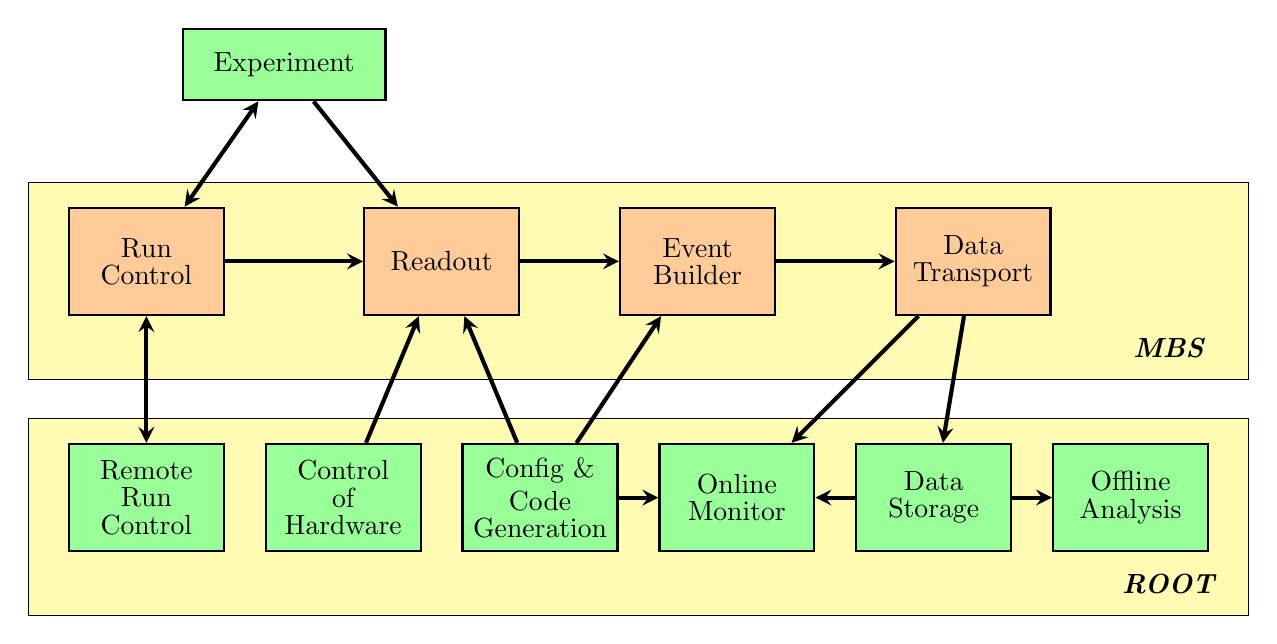 \begin{tikzpicture}
    % Definitions
    \coordinate (EX)  at (1.75,5.5);
    \coordinate (RC)  at (0,3);
    \coordinate (RO)  at (3.75,3);
    \coordinate (EB)  at (7,3);
    \coordinate (DT)  at (10.5,3);
    \coordinate (RRC) at (0,0);
    \coordinate (COH) at (2.5,0);
    \coordinate (CCG) at (5,0);
    \coordinate (OM)  at (7.5,0);
    \coordinate (DS)  at (10,0);
    \coordinate (OA)  at (12.5,0);
    % Rectangles
    \draw[fill=yellow!30] (-1.5,1.5)  rectangle (14,4);
    \draw[fill=yellow!30] (-1.5,-1.5) rectangle (14,1);
    % Nodes
    \node(Expe)   at (EX)  [draw,thick,minimum width=+17ex,minimum height=+6ex,fill=green!40]  {Experiment}; 
    \node(RuCo)   at (RC)  [draw,thick,minimum width=+13ex,minimum height=+9ex,fill=orange!40] {\shortstack{Run \\ Control}};
    \node(ReOu)   at (RO)  [draw,thick,minimum width=+13ex,minimum height=+9ex,fill=orange!40] {Readout};
    \node(EvBu)   at (EB)  [draw,thick,minimum width=+13ex,minimum height=+9ex,fill=orange!40] {\shortstack{Event \\ Builder}};
    \node(DaTr)   at (DT)  [draw,thick,minimum width=+13ex,minimum height=+9ex,fill=orange!40] {\shortstack{Data \\ Transport}};
    \node(ReRuCo) at (RRC) [draw,thick,minimum width=+13ex,minimum height=+9ex,fill=green!40]  {\shortstack{Remote \\ Run \\ Control}};
    \node(CoofHa) at (COH) [draw,thick,minimum width=+13ex,minimum height=+9ex,fill=green!40]  {\shortstack{Control \\ of \\ Hardware}};
    \node(CoCoGe) at (CCG) [draw,thick,minimum width=+13ex,minimum height=+9ex,fill=green!40]  {\shortstack{Config \& \\ Code \\ Generation}};
    \node(OnMo)   at (OM)  [draw,thick,minimum width=+13ex,minimum height=+9ex,fill=green!40]  {\shortstack{Online \\ Monitor}};
    \node(DaSt)   at (DS)  [draw,thick,minimum width=+13ex,minimum height=+9ex,fill=green!40]  {\shortstack{Data \\ Storage}};
    \node(OfAn)   at (OA)  [draw,thick,minimum width=+13ex,minimum height=+9ex,fill=green!40]  {\shortstack{Offline \\ Analysis}};
    \node[thick] at (13,1.9)  {$\textbf{\textit{MBS}}$};
    \node[thick] at (13,-1.1) {$\textbf{\textit{ROOT}}$};
    % Arrows
    \draw[<->,>=stealth,line width=1.5pt] (Expe)   -- (RuCo);
    \draw[->,>=stealth,line width=1.5pt]  (Expe)   -- (ReOu);
    \draw[->,>=stealth,line width=1.5pt]  (RuCo)   -- (ReOu);
    \draw[->,>=stealth,line width=1.5pt]  (ReOu)   -- (EvBu);
    \draw[->,>=stealth,line width=1.5pt]  (EvBu)   -- (DaTr);
    \draw[->,>=stealth,line width=1.5pt]  (DaTr)   -- (OnMo);
    \draw[->,>=stealth,line width=1.5pt]  (DaTr)   -- (DaSt);
    \draw[<->,>=stealth,line width=1.5pt] (RuCo)   -- (ReRuCo);
    \draw[->,>=stealth,line width=1.5pt]  (CoofHa) -- (ReOu);
    \draw[->,>=stealth,line width=1.5pt]  (CoCoGe) -- (ReOu);
    \draw[->,>=stealth,line width=1.5pt]  (CoCoGe) -- (EvBu);
    \draw[->,>=stealth,line width=1.5pt]  (CoCoGe) -- (OnMo);
    \draw[->,>=stealth,line width=1.5pt]  (DaSt)   -- (OnMo);
    \draw[->,>=stealth,line width=1.5pt]  (DaSt)   -- (OfAn);
\end{tikzpicture}